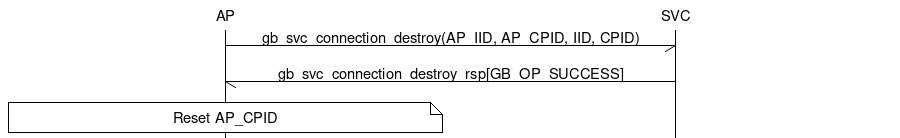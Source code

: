 # MSC for Common Connection Closure Epiloque

msc {
  hscale = "1.5", arcgradient = "0";

  AP, SVC;

  AP->SVC [ label = "gb_svc_connection_destroy(AP_IID, AP_CPID, IID, CPID)" ];
  SVC->AP [ label = "gb_svc_connection_destroy_rsp[GB_OP_SUCCESS]" ];
  AP note AP [ label = "Reset AP_CPID" ];
}
